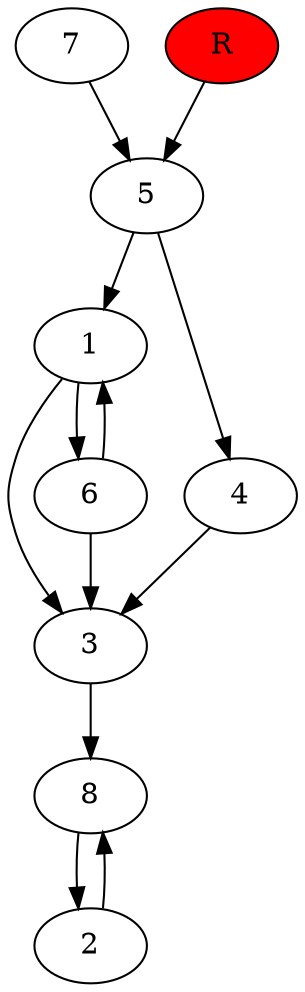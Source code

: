 digraph prb29150 {
	1
	2
	3
	4
	5
	6
	7
	8
	R [fillcolor="#ff0000" style=filled]
	1 -> 3
	1 -> 6
	2 -> 8
	3 -> 8
	4 -> 3
	5 -> 1
	5 -> 4
	6 -> 1
	6 -> 3
	7 -> 5
	8 -> 2
	R -> 5
}
